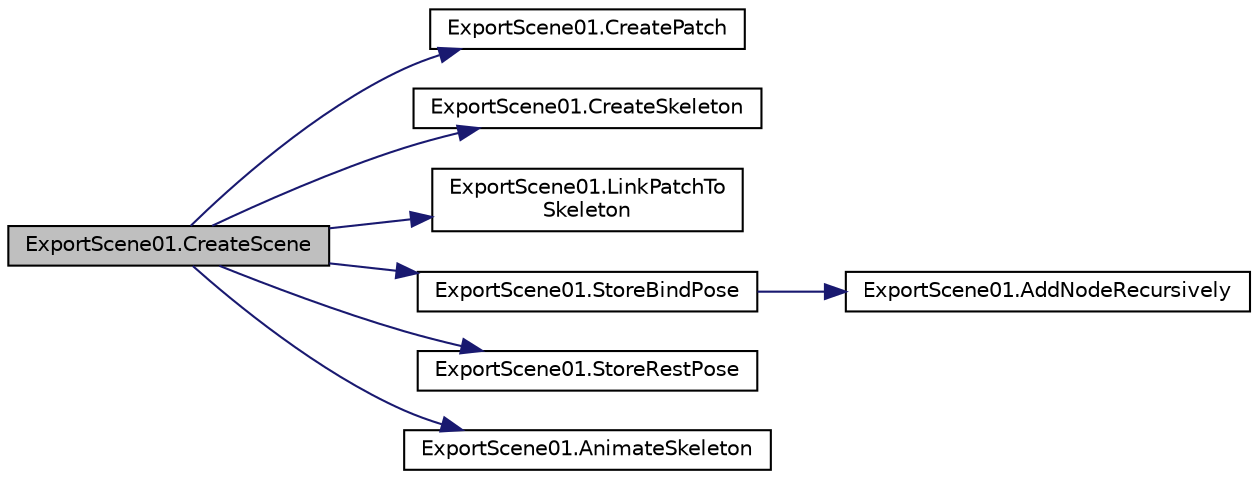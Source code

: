 digraph "ExportScene01.CreateScene"
{
  edge [fontname="Helvetica",fontsize="10",labelfontname="Helvetica",labelfontsize="10"];
  node [fontname="Helvetica",fontsize="10",shape=record];
  rankdir="LR";
  Node10 [label="ExportScene01.CreateScene",height=0.2,width=0.4,color="black", fillcolor="grey75", style="filled", fontcolor="black"];
  Node10 -> Node11 [color="midnightblue",fontsize="10",style="solid",fontname="Helvetica"];
  Node11 [label="ExportScene01.CreatePatch",height=0.2,width=0.4,color="black", fillcolor="white", style="filled",URL="$namespace_export_scene01.html#a7465dc2df82a70a14fe71b8287dedfa5"];
  Node10 -> Node12 [color="midnightblue",fontsize="10",style="solid",fontname="Helvetica"];
  Node12 [label="ExportScene01.CreateSkeleton",height=0.2,width=0.4,color="black", fillcolor="white", style="filled",URL="$namespace_export_scene01.html#a5259fc3c896eb260506c25926f104b52"];
  Node10 -> Node13 [color="midnightblue",fontsize="10",style="solid",fontname="Helvetica"];
  Node13 [label="ExportScene01.LinkPatchTo\lSkeleton",height=0.2,width=0.4,color="black", fillcolor="white", style="filled",URL="$namespace_export_scene01.html#a12065724eab3b0af37e5ac87cfa97c0a"];
  Node10 -> Node14 [color="midnightblue",fontsize="10",style="solid",fontname="Helvetica"];
  Node14 [label="ExportScene01.StoreBindPose",height=0.2,width=0.4,color="black", fillcolor="white", style="filled",URL="$namespace_export_scene01.html#a7d99da67d243a6fd5092f8a00f751cc8"];
  Node14 -> Node15 [color="midnightblue",fontsize="10",style="solid",fontname="Helvetica"];
  Node15 [label="ExportScene01.AddNodeRecursively",height=0.2,width=0.4,color="black", fillcolor="white", style="filled",URL="$namespace_export_scene01.html#aa186fbc04b0d0208f3cb0ede5520fa17"];
  Node10 -> Node16 [color="midnightblue",fontsize="10",style="solid",fontname="Helvetica"];
  Node16 [label="ExportScene01.StoreRestPose",height=0.2,width=0.4,color="black", fillcolor="white", style="filled",URL="$namespace_export_scene01.html#a67dba7f60fcb643e5c43940ed47dd820"];
  Node10 -> Node17 [color="midnightblue",fontsize="10",style="solid",fontname="Helvetica"];
  Node17 [label="ExportScene01.AnimateSkeleton",height=0.2,width=0.4,color="black", fillcolor="white", style="filled",URL="$namespace_export_scene01.html#a9096c489c0a4ce8c2755775b58800ea8"];
}

